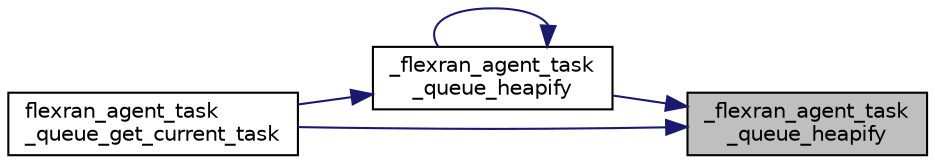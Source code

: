digraph "_flexran_agent_task_queue_heapify"
{
 // LATEX_PDF_SIZE
  edge [fontname="Helvetica",fontsize="10",labelfontname="Helvetica",labelfontsize="10"];
  node [fontname="Helvetica",fontsize="10",shape=record];
  rankdir="RL";
  Node1 [label="_flexran_agent_task\l_queue_heapify",height=0.2,width=0.4,color="black", fillcolor="grey75", style="filled", fontcolor="black",tooltip=" "];
  Node1 -> Node2 [dir="back",color="midnightblue",fontsize="10",style="solid",fontname="Helvetica"];
  Node2 [label="_flexran_agent_task\l_queue_heapify",height=0.2,width=0.4,color="black", fillcolor="white", style="filled",URL="$flexran__agent__task__manager_8h.html#a3edbaf7e31cd6c94b98507cad67cf759",tooltip=" "];
  Node2 -> Node2 [dir="back",color="midnightblue",fontsize="10",style="solid",fontname="Helvetica"];
  Node2 -> Node3 [dir="back",color="midnightblue",fontsize="10",style="solid",fontname="Helvetica"];
  Node3 [label="flexran_agent_task\l_queue_get_current_task",height=0.2,width=0.4,color="black", fillcolor="white", style="filled",URL="$flexran__agent__task__manager_8h.html#aa728cfeb87c06918ea6937a90912252e",tooltip=" "];
  Node1 -> Node3 [dir="back",color="midnightblue",fontsize="10",style="solid",fontname="Helvetica"];
}

